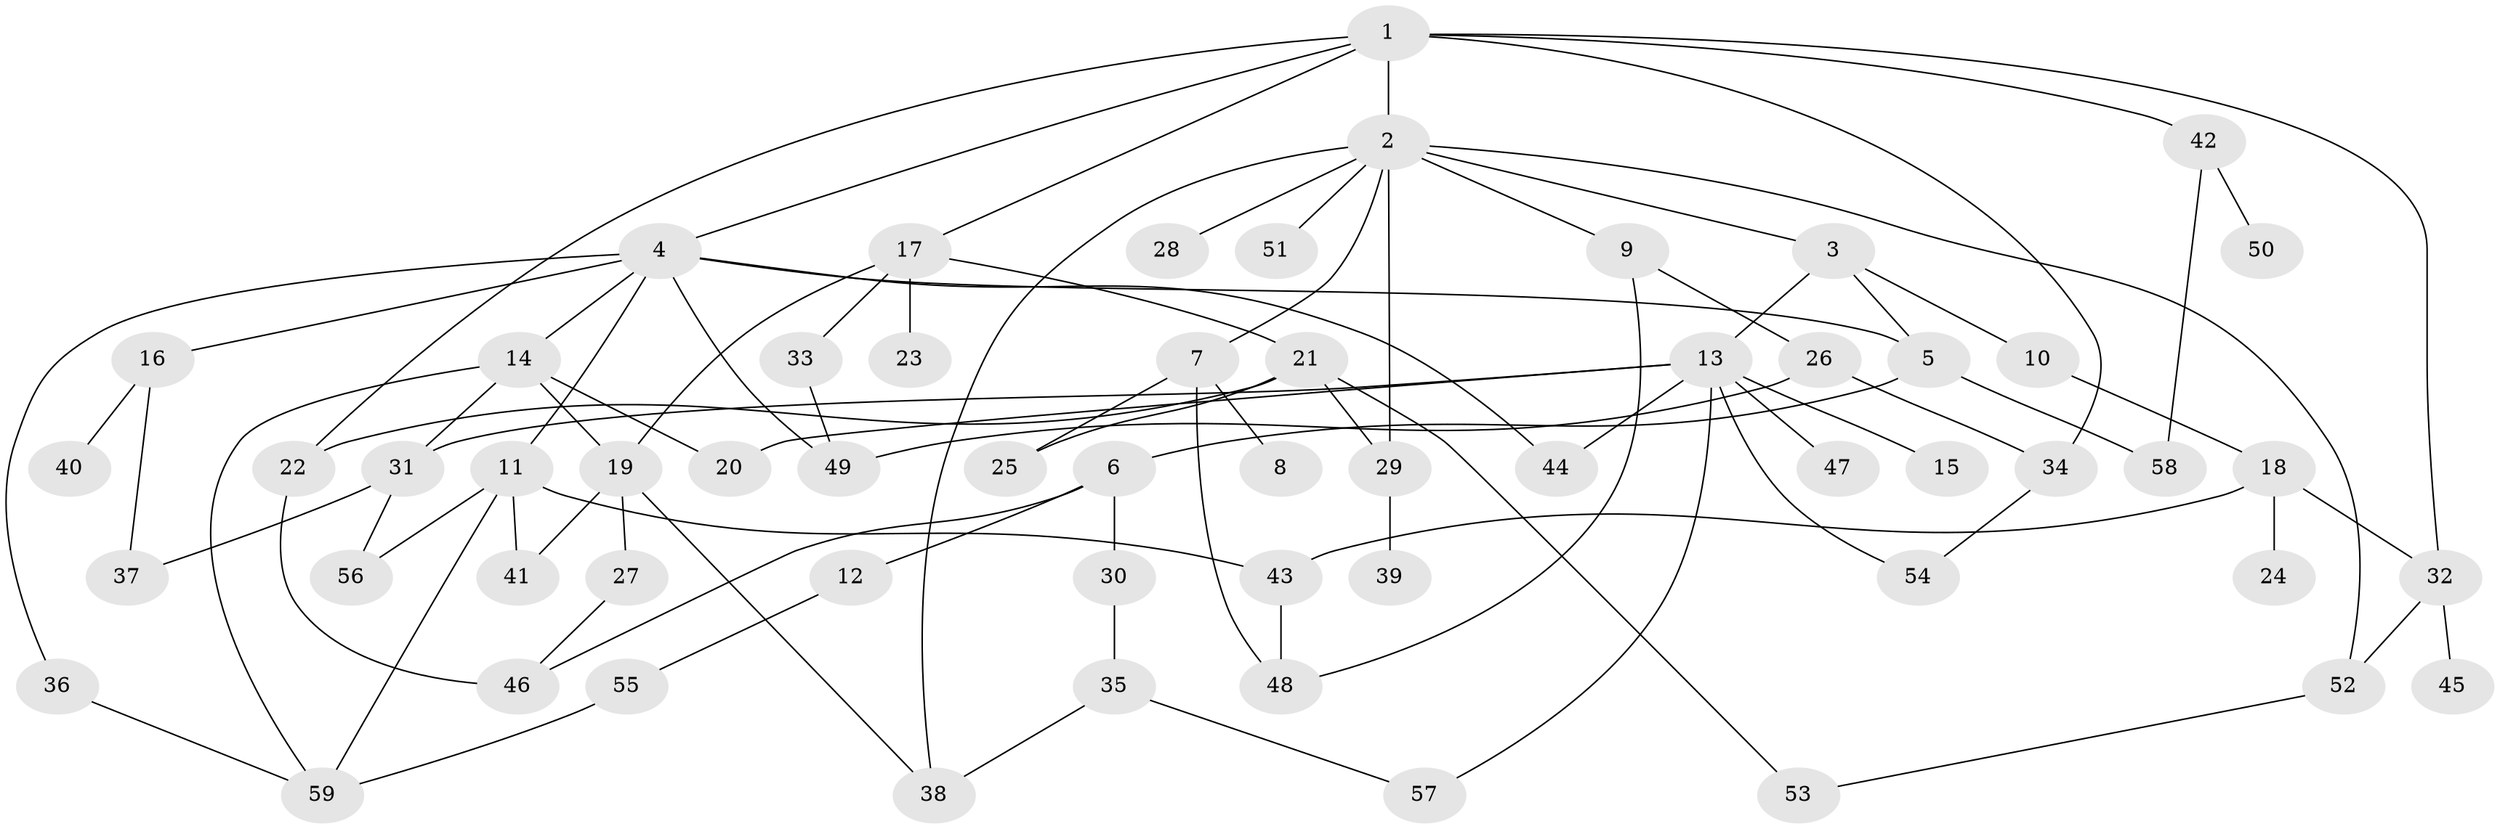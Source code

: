 // Generated by graph-tools (version 1.1) at 2025/13/03/09/25 04:13:37]
// undirected, 59 vertices, 88 edges
graph export_dot {
graph [start="1"]
  node [color=gray90,style=filled];
  1;
  2;
  3;
  4;
  5;
  6;
  7;
  8;
  9;
  10;
  11;
  12;
  13;
  14;
  15;
  16;
  17;
  18;
  19;
  20;
  21;
  22;
  23;
  24;
  25;
  26;
  27;
  28;
  29;
  30;
  31;
  32;
  33;
  34;
  35;
  36;
  37;
  38;
  39;
  40;
  41;
  42;
  43;
  44;
  45;
  46;
  47;
  48;
  49;
  50;
  51;
  52;
  53;
  54;
  55;
  56;
  57;
  58;
  59;
  1 -- 2;
  1 -- 4;
  1 -- 17;
  1 -- 32;
  1 -- 42;
  1 -- 34;
  1 -- 22;
  2 -- 3;
  2 -- 7;
  2 -- 9;
  2 -- 28;
  2 -- 51;
  2 -- 52;
  2 -- 29;
  2 -- 38;
  3 -- 5;
  3 -- 10;
  3 -- 13;
  4 -- 11;
  4 -- 14;
  4 -- 16;
  4 -- 36;
  4 -- 5;
  4 -- 44;
  4 -- 49;
  5 -- 6;
  5 -- 58;
  6 -- 12;
  6 -- 30;
  6 -- 46;
  7 -- 8;
  7 -- 25;
  7 -- 48;
  9 -- 26;
  9 -- 48;
  10 -- 18;
  11 -- 41;
  11 -- 43;
  11 -- 56;
  11 -- 59;
  12 -- 55;
  13 -- 15;
  13 -- 44;
  13 -- 47;
  13 -- 20;
  13 -- 57;
  13 -- 54;
  13 -- 31;
  14 -- 19;
  14 -- 20;
  14 -- 31;
  14 -- 59;
  16 -- 37;
  16 -- 40;
  17 -- 21;
  17 -- 23;
  17 -- 33;
  17 -- 19;
  18 -- 24;
  18 -- 32;
  18 -- 43;
  19 -- 27;
  19 -- 41;
  19 -- 38;
  21 -- 22;
  21 -- 25;
  21 -- 29;
  21 -- 53;
  22 -- 46;
  26 -- 34;
  26 -- 49;
  27 -- 46;
  29 -- 39;
  30 -- 35;
  31 -- 56;
  31 -- 37;
  32 -- 45;
  32 -- 52;
  33 -- 49;
  34 -- 54;
  35 -- 38;
  35 -- 57;
  36 -- 59;
  42 -- 50;
  42 -- 58;
  43 -- 48;
  52 -- 53;
  55 -- 59;
}

